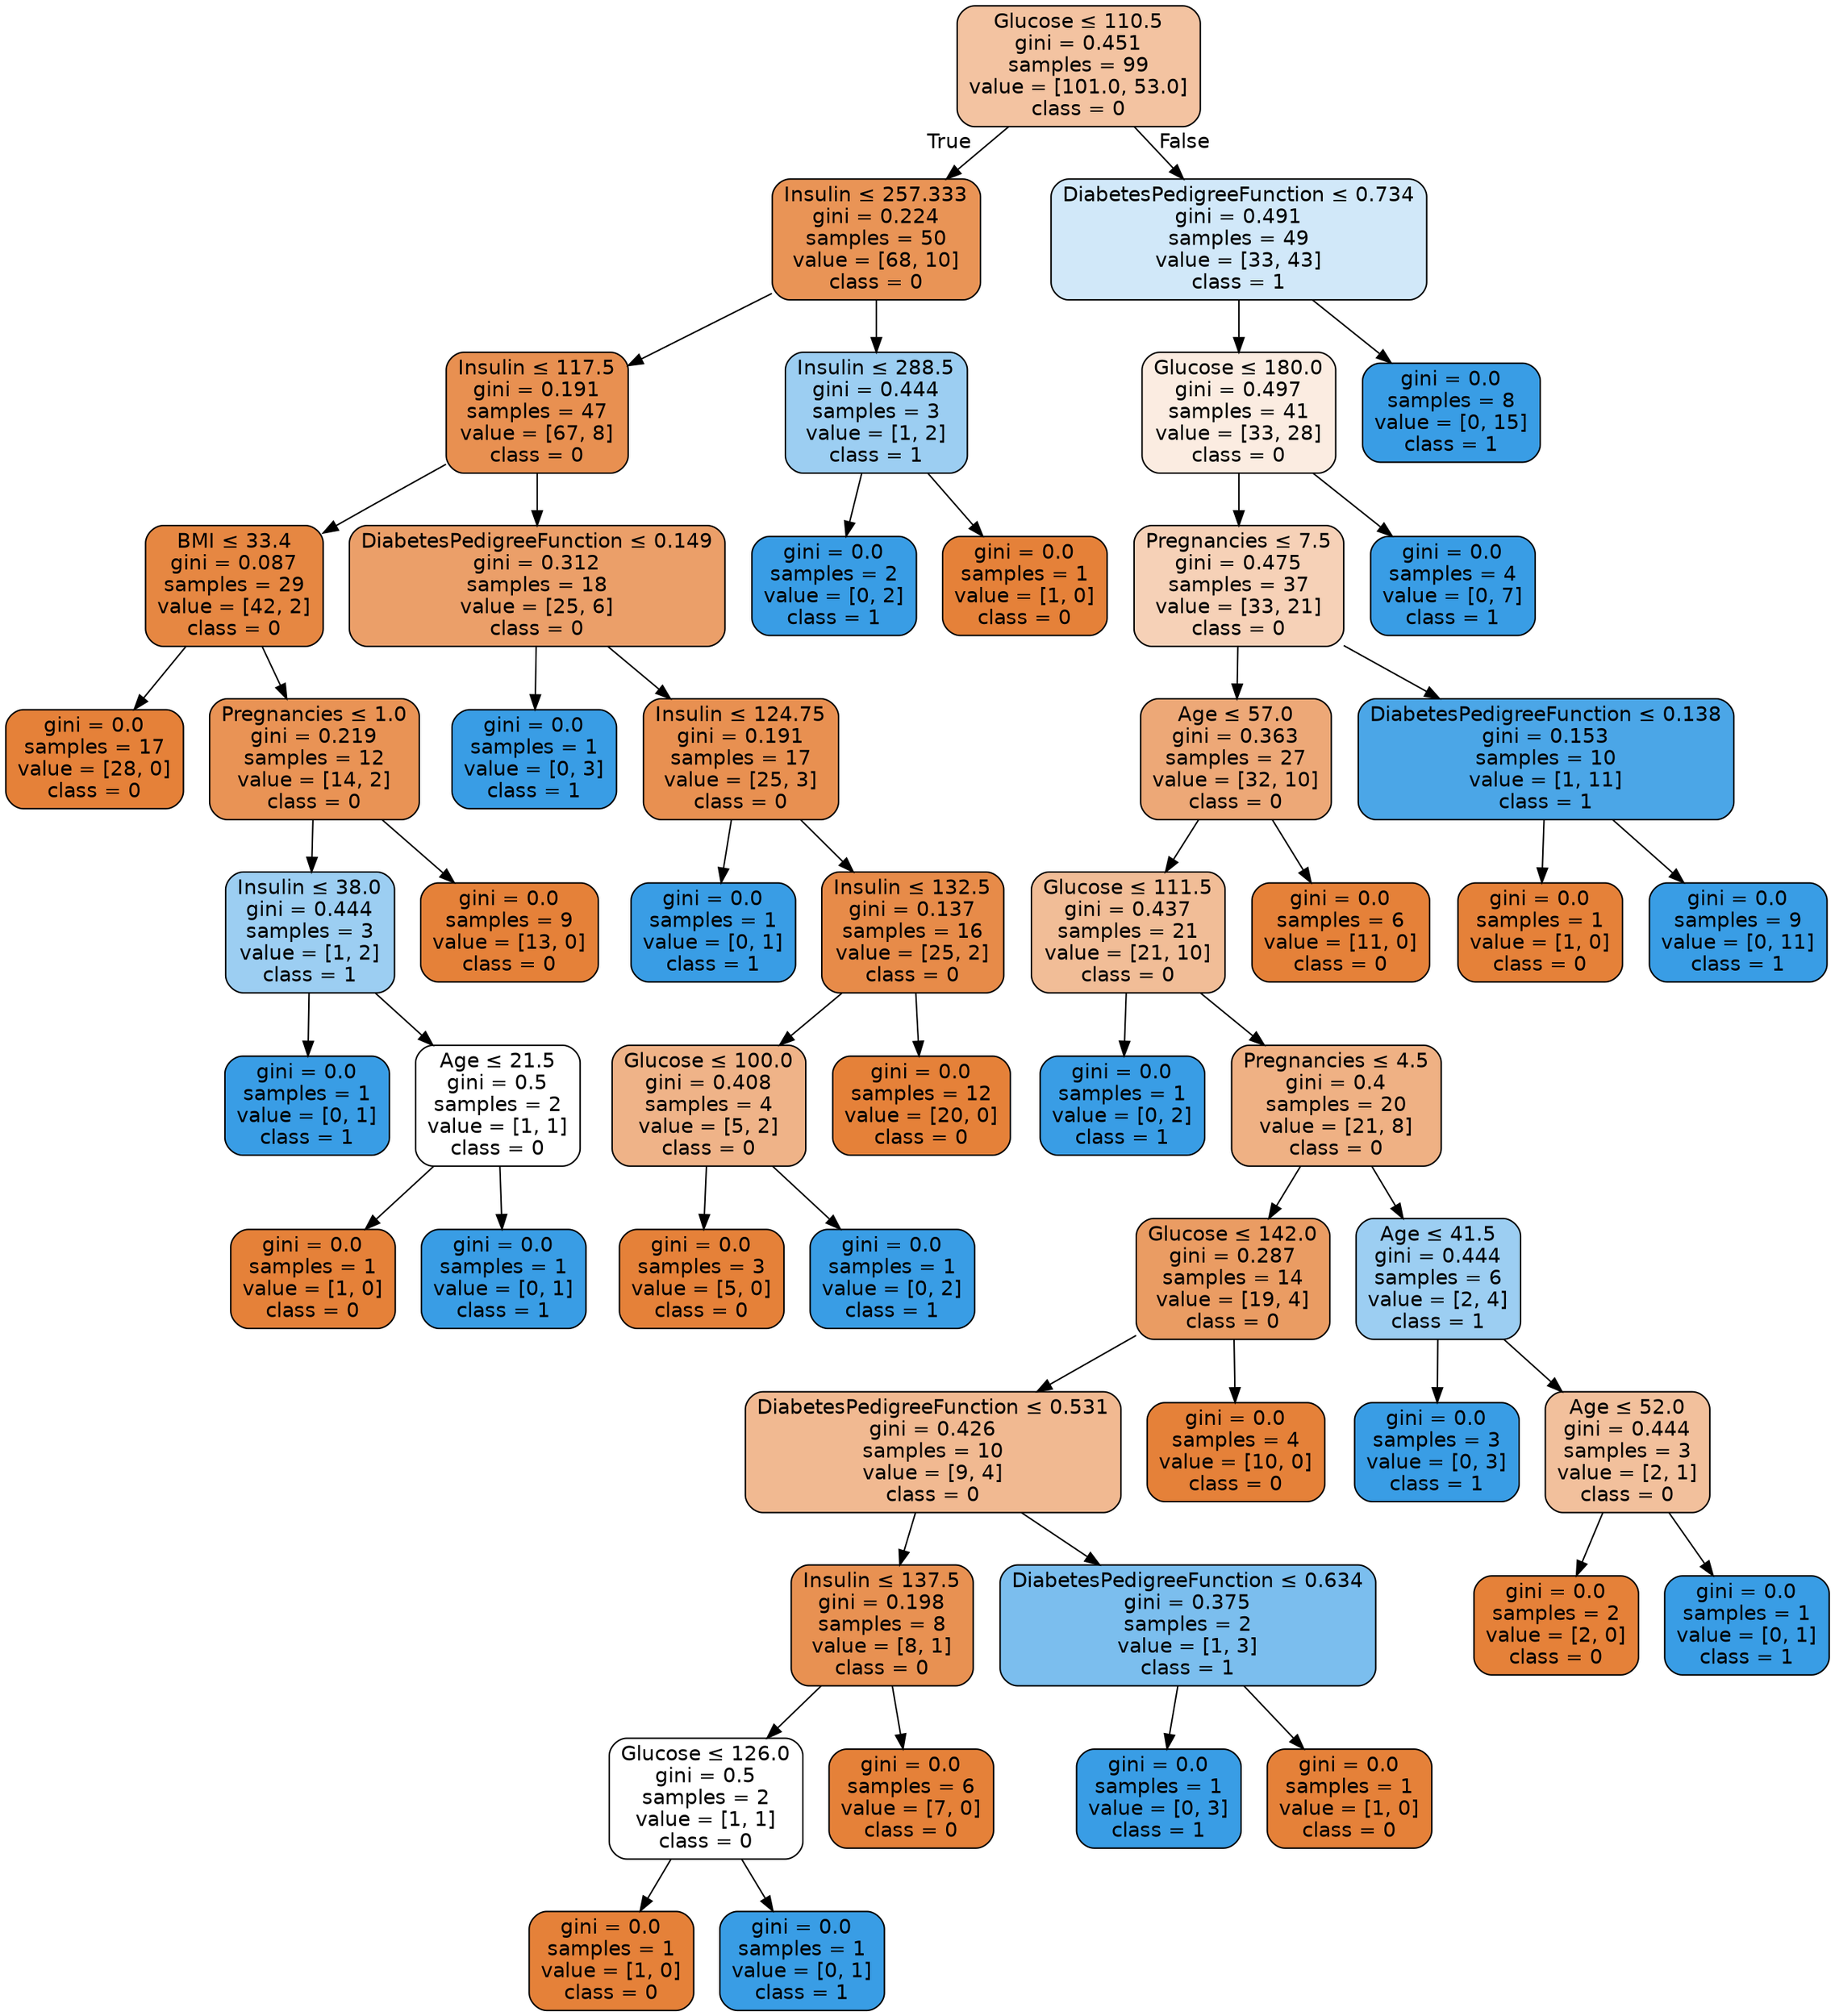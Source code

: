 digraph Tree {
node [shape=box, style="filled, rounded", color="black", fontname="helvetica"] ;
edge [fontname="helvetica"] ;
0 [label=<Glucose &le; 110.5<br/>gini = 0.451<br/>samples = 99<br/>value = [101.0, 53.0]<br/>class = 0>, fillcolor="#f3c3a1"] ;
1 [label=<Insulin &le; 257.333<br/>gini = 0.224<br/>samples = 50<br/>value = [68, 10]<br/>class = 0>, fillcolor="#e99456"] ;
0 -> 1 [labeldistance=2.5, labelangle=45, headlabel="True"] ;
2 [label=<Insulin &le; 117.5<br/>gini = 0.191<br/>samples = 47<br/>value = [67, 8]<br/>class = 0>, fillcolor="#e89051"] ;
1 -> 2 ;
3 [label=<BMI &le; 33.4<br/>gini = 0.087<br/>samples = 29<br/>value = [42, 2]<br/>class = 0>, fillcolor="#e68742"] ;
2 -> 3 ;
4 [label=<gini = 0.0<br/>samples = 17<br/>value = [28, 0]<br/>class = 0>, fillcolor="#e58139"] ;
3 -> 4 ;
5 [label=<Pregnancies &le; 1.0<br/>gini = 0.219<br/>samples = 12<br/>value = [14, 2]<br/>class = 0>, fillcolor="#e99355"] ;
3 -> 5 ;
6 [label=<Insulin &le; 38.0<br/>gini = 0.444<br/>samples = 3<br/>value = [1, 2]<br/>class = 1>, fillcolor="#9ccef2"] ;
5 -> 6 ;
7 [label=<gini = 0.0<br/>samples = 1<br/>value = [0, 1]<br/>class = 1>, fillcolor="#399de5"] ;
6 -> 7 ;
8 [label=<Age &le; 21.5<br/>gini = 0.5<br/>samples = 2<br/>value = [1, 1]<br/>class = 0>, fillcolor="#ffffff"] ;
6 -> 8 ;
9 [label=<gini = 0.0<br/>samples = 1<br/>value = [1, 0]<br/>class = 0>, fillcolor="#e58139"] ;
8 -> 9 ;
10 [label=<gini = 0.0<br/>samples = 1<br/>value = [0, 1]<br/>class = 1>, fillcolor="#399de5"] ;
8 -> 10 ;
11 [label=<gini = 0.0<br/>samples = 9<br/>value = [13, 0]<br/>class = 0>, fillcolor="#e58139"] ;
5 -> 11 ;
12 [label=<DiabetesPedigreeFunction &le; 0.149<br/>gini = 0.312<br/>samples = 18<br/>value = [25, 6]<br/>class = 0>, fillcolor="#eb9f69"] ;
2 -> 12 ;
13 [label=<gini = 0.0<br/>samples = 1<br/>value = [0, 3]<br/>class = 1>, fillcolor="#399de5"] ;
12 -> 13 ;
14 [label=<Insulin &le; 124.75<br/>gini = 0.191<br/>samples = 17<br/>value = [25, 3]<br/>class = 0>, fillcolor="#e89051"] ;
12 -> 14 ;
15 [label=<gini = 0.0<br/>samples = 1<br/>value = [0, 1]<br/>class = 1>, fillcolor="#399de5"] ;
14 -> 15 ;
16 [label=<Insulin &le; 132.5<br/>gini = 0.137<br/>samples = 16<br/>value = [25, 2]<br/>class = 0>, fillcolor="#e78b49"] ;
14 -> 16 ;
17 [label=<Glucose &le; 100.0<br/>gini = 0.408<br/>samples = 4<br/>value = [5, 2]<br/>class = 0>, fillcolor="#efb388"] ;
16 -> 17 ;
18 [label=<gini = 0.0<br/>samples = 3<br/>value = [5, 0]<br/>class = 0>, fillcolor="#e58139"] ;
17 -> 18 ;
19 [label=<gini = 0.0<br/>samples = 1<br/>value = [0, 2]<br/>class = 1>, fillcolor="#399de5"] ;
17 -> 19 ;
20 [label=<gini = 0.0<br/>samples = 12<br/>value = [20, 0]<br/>class = 0>, fillcolor="#e58139"] ;
16 -> 20 ;
21 [label=<Insulin &le; 288.5<br/>gini = 0.444<br/>samples = 3<br/>value = [1, 2]<br/>class = 1>, fillcolor="#9ccef2"] ;
1 -> 21 ;
22 [label=<gini = 0.0<br/>samples = 2<br/>value = [0, 2]<br/>class = 1>, fillcolor="#399de5"] ;
21 -> 22 ;
23 [label=<gini = 0.0<br/>samples = 1<br/>value = [1, 0]<br/>class = 0>, fillcolor="#e58139"] ;
21 -> 23 ;
24 [label=<DiabetesPedigreeFunction &le; 0.734<br/>gini = 0.491<br/>samples = 49<br/>value = [33, 43]<br/>class = 1>, fillcolor="#d1e8f9"] ;
0 -> 24 [labeldistance=2.5, labelangle=-45, headlabel="False"] ;
25 [label=<Glucose &le; 180.0<br/>gini = 0.497<br/>samples = 41<br/>value = [33, 28]<br/>class = 0>, fillcolor="#fbece1"] ;
24 -> 25 ;
26 [label=<Pregnancies &le; 7.5<br/>gini = 0.475<br/>samples = 37<br/>value = [33, 21]<br/>class = 0>, fillcolor="#f6d1b7"] ;
25 -> 26 ;
27 [label=<Age &le; 57.0<br/>gini = 0.363<br/>samples = 27<br/>value = [32, 10]<br/>class = 0>, fillcolor="#eda877"] ;
26 -> 27 ;
28 [label=<Glucose &le; 111.5<br/>gini = 0.437<br/>samples = 21<br/>value = [21, 10]<br/>class = 0>, fillcolor="#f1bd97"] ;
27 -> 28 ;
29 [label=<gini = 0.0<br/>samples = 1<br/>value = [0, 2]<br/>class = 1>, fillcolor="#399de5"] ;
28 -> 29 ;
30 [label=<Pregnancies &le; 4.5<br/>gini = 0.4<br/>samples = 20<br/>value = [21, 8]<br/>class = 0>, fillcolor="#efb184"] ;
28 -> 30 ;
31 [label=<Glucose &le; 142.0<br/>gini = 0.287<br/>samples = 14<br/>value = [19, 4]<br/>class = 0>, fillcolor="#ea9c63"] ;
30 -> 31 ;
32 [label=<DiabetesPedigreeFunction &le; 0.531<br/>gini = 0.426<br/>samples = 10<br/>value = [9, 4]<br/>class = 0>, fillcolor="#f1b991"] ;
31 -> 32 ;
33 [label=<Insulin &le; 137.5<br/>gini = 0.198<br/>samples = 8<br/>value = [8, 1]<br/>class = 0>, fillcolor="#e89152"] ;
32 -> 33 ;
34 [label=<Glucose &le; 126.0<br/>gini = 0.5<br/>samples = 2<br/>value = [1, 1]<br/>class = 0>, fillcolor="#ffffff"] ;
33 -> 34 ;
35 [label=<gini = 0.0<br/>samples = 1<br/>value = [1, 0]<br/>class = 0>, fillcolor="#e58139"] ;
34 -> 35 ;
36 [label=<gini = 0.0<br/>samples = 1<br/>value = [0, 1]<br/>class = 1>, fillcolor="#399de5"] ;
34 -> 36 ;
37 [label=<gini = 0.0<br/>samples = 6<br/>value = [7, 0]<br/>class = 0>, fillcolor="#e58139"] ;
33 -> 37 ;
38 [label=<DiabetesPedigreeFunction &le; 0.634<br/>gini = 0.375<br/>samples = 2<br/>value = [1, 3]<br/>class = 1>, fillcolor="#7bbeee"] ;
32 -> 38 ;
39 [label=<gini = 0.0<br/>samples = 1<br/>value = [0, 3]<br/>class = 1>, fillcolor="#399de5"] ;
38 -> 39 ;
40 [label=<gini = 0.0<br/>samples = 1<br/>value = [1, 0]<br/>class = 0>, fillcolor="#e58139"] ;
38 -> 40 ;
41 [label=<gini = 0.0<br/>samples = 4<br/>value = [10, 0]<br/>class = 0>, fillcolor="#e58139"] ;
31 -> 41 ;
42 [label=<Age &le; 41.5<br/>gini = 0.444<br/>samples = 6<br/>value = [2, 4]<br/>class = 1>, fillcolor="#9ccef2"] ;
30 -> 42 ;
43 [label=<gini = 0.0<br/>samples = 3<br/>value = [0, 3]<br/>class = 1>, fillcolor="#399de5"] ;
42 -> 43 ;
44 [label=<Age &le; 52.0<br/>gini = 0.444<br/>samples = 3<br/>value = [2, 1]<br/>class = 0>, fillcolor="#f2c09c"] ;
42 -> 44 ;
45 [label=<gini = 0.0<br/>samples = 2<br/>value = [2, 0]<br/>class = 0>, fillcolor="#e58139"] ;
44 -> 45 ;
46 [label=<gini = 0.0<br/>samples = 1<br/>value = [0, 1]<br/>class = 1>, fillcolor="#399de5"] ;
44 -> 46 ;
47 [label=<gini = 0.0<br/>samples = 6<br/>value = [11, 0]<br/>class = 0>, fillcolor="#e58139"] ;
27 -> 47 ;
48 [label=<DiabetesPedigreeFunction &le; 0.138<br/>gini = 0.153<br/>samples = 10<br/>value = [1, 11]<br/>class = 1>, fillcolor="#4ba6e7"] ;
26 -> 48 ;
49 [label=<gini = 0.0<br/>samples = 1<br/>value = [1, 0]<br/>class = 0>, fillcolor="#e58139"] ;
48 -> 49 ;
50 [label=<gini = 0.0<br/>samples = 9<br/>value = [0, 11]<br/>class = 1>, fillcolor="#399de5"] ;
48 -> 50 ;
51 [label=<gini = 0.0<br/>samples = 4<br/>value = [0, 7]<br/>class = 1>, fillcolor="#399de5"] ;
25 -> 51 ;
52 [label=<gini = 0.0<br/>samples = 8<br/>value = [0, 15]<br/>class = 1>, fillcolor="#399de5"] ;
24 -> 52 ;
}